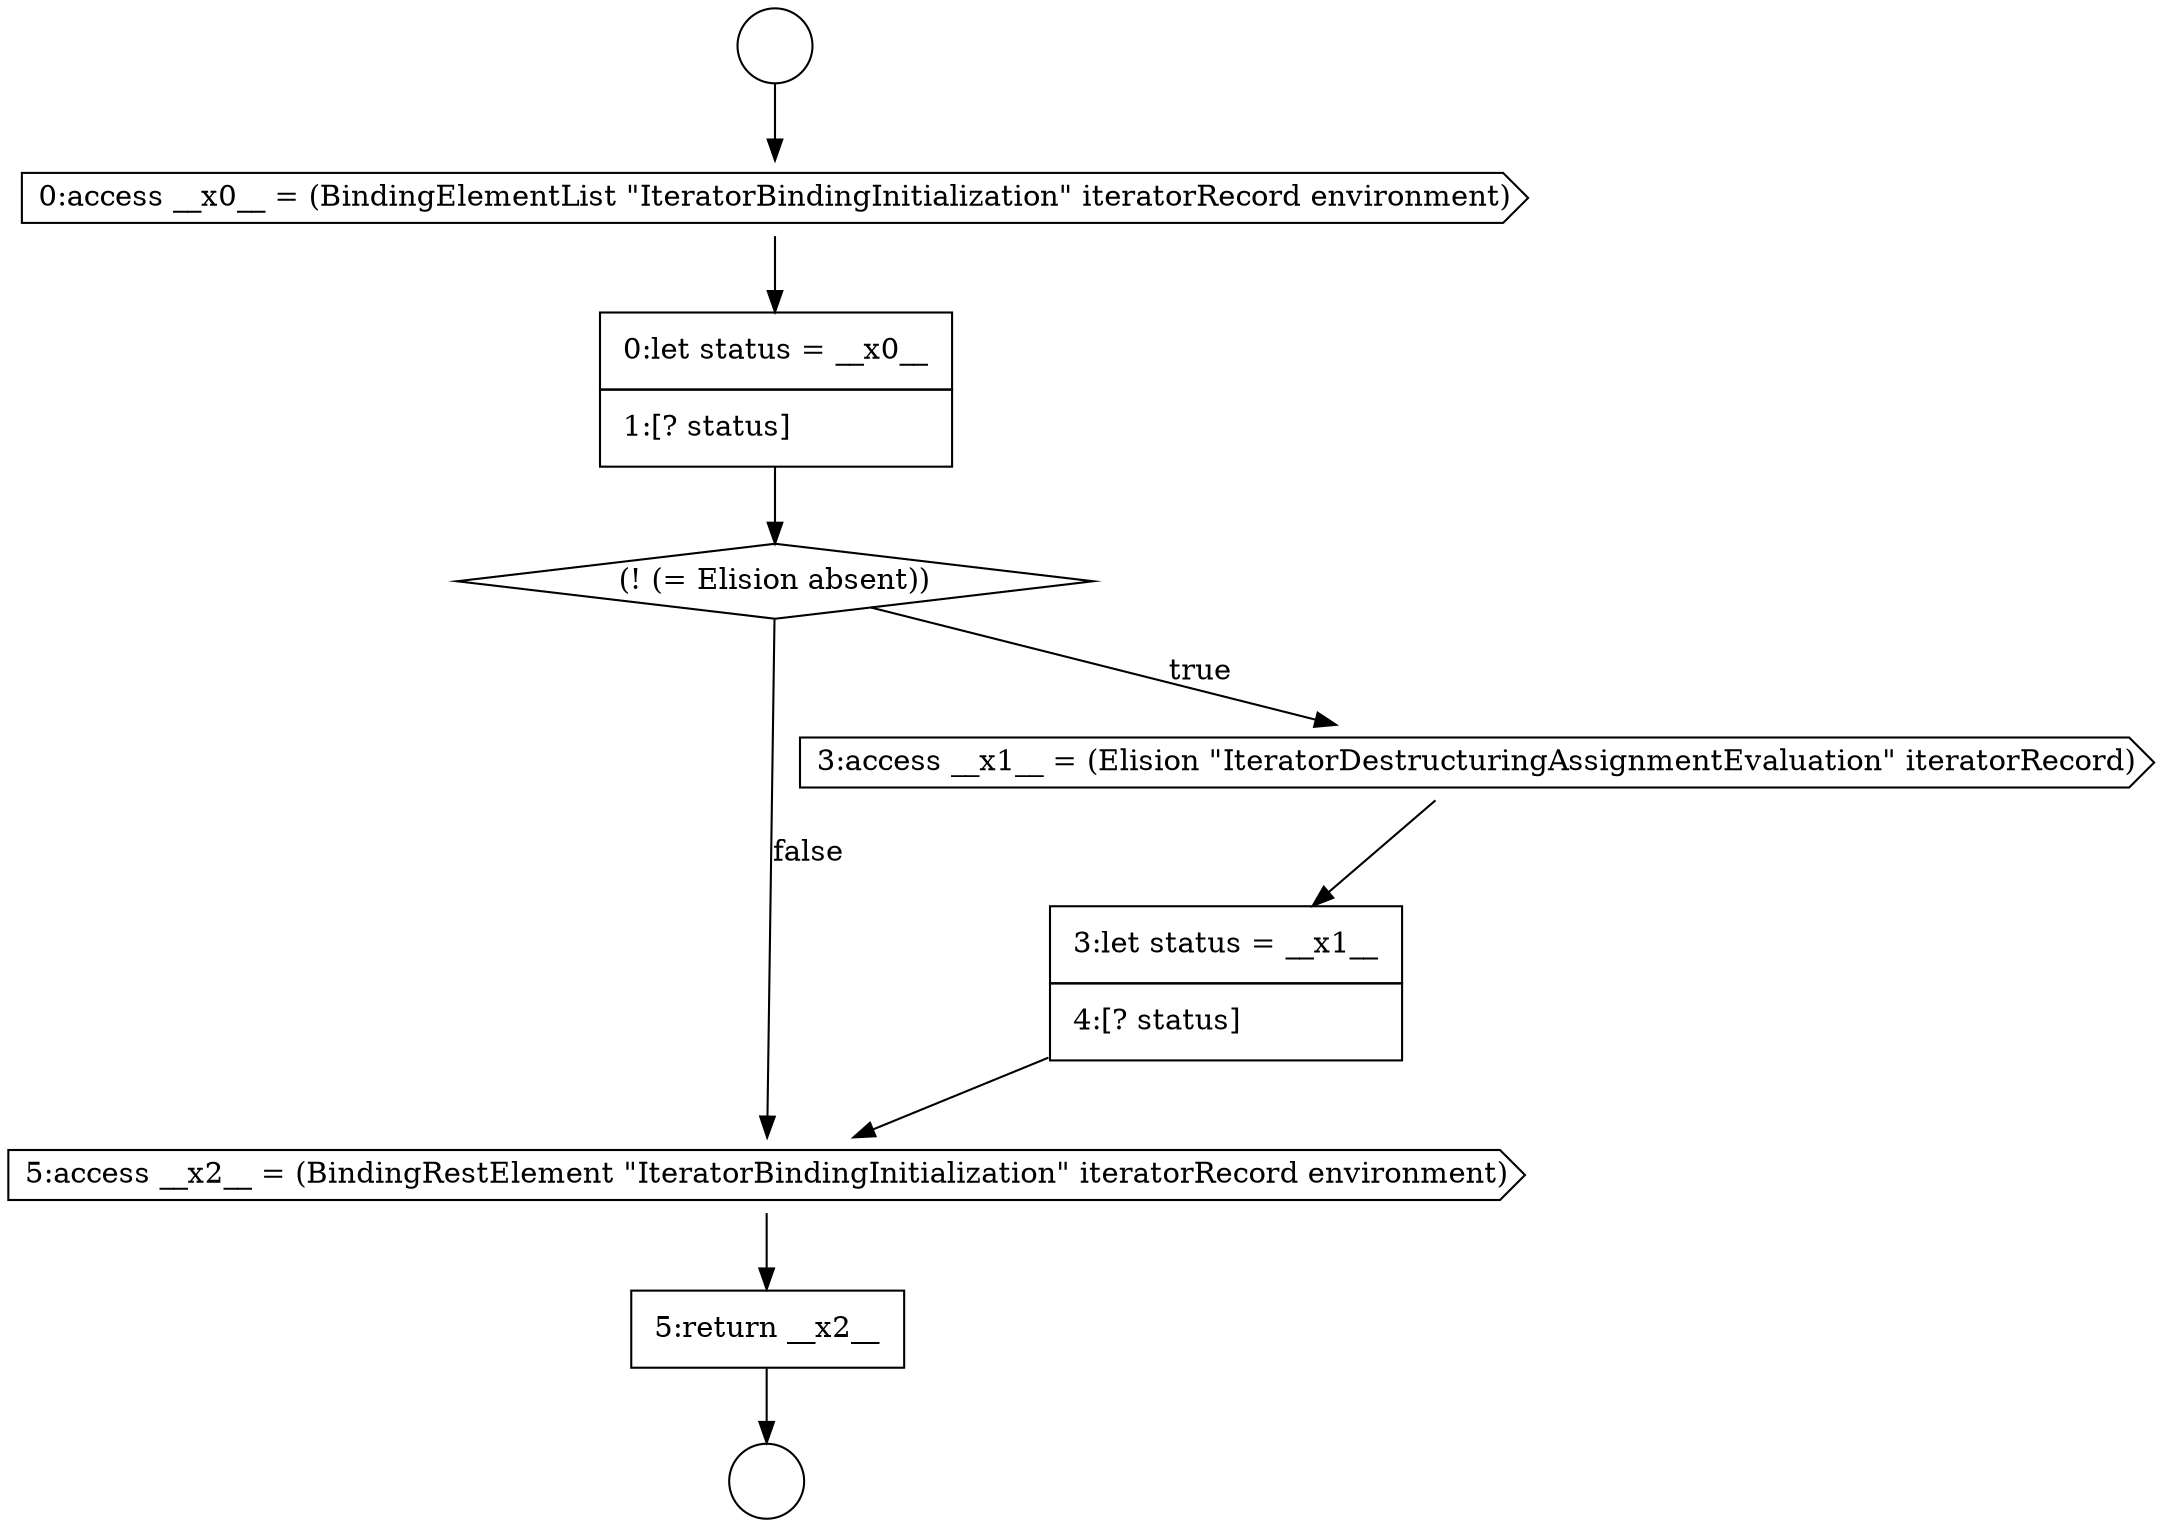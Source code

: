 digraph {
  node5906 [shape=circle label=" " color="black" fillcolor="white" style=filled]
  node5910 [shape=diamond, label=<<font color="black">(! (= Elision absent))</font>> color="black" fillcolor="white" style=filled]
  node5914 [shape=none, margin=0, label=<<font color="black">
    <table border="0" cellborder="1" cellspacing="0" cellpadding="10">
      <tr><td align="left">5:return __x2__</td></tr>
    </table>
  </font>> color="black" fillcolor="white" style=filled]
  node5909 [shape=none, margin=0, label=<<font color="black">
    <table border="0" cellborder="1" cellspacing="0" cellpadding="10">
      <tr><td align="left">0:let status = __x0__</td></tr>
      <tr><td align="left">1:[? status]</td></tr>
    </table>
  </font>> color="black" fillcolor="white" style=filled]
  node5908 [shape=cds, label=<<font color="black">0:access __x0__ = (BindingElementList &quot;IteratorBindingInitialization&quot; iteratorRecord environment)</font>> color="black" fillcolor="white" style=filled]
  node5912 [shape=none, margin=0, label=<<font color="black">
    <table border="0" cellborder="1" cellspacing="0" cellpadding="10">
      <tr><td align="left">3:let status = __x1__</td></tr>
      <tr><td align="left">4:[? status]</td></tr>
    </table>
  </font>> color="black" fillcolor="white" style=filled]
  node5907 [shape=circle label=" " color="black" fillcolor="white" style=filled]
  node5913 [shape=cds, label=<<font color="black">5:access __x2__ = (BindingRestElement &quot;IteratorBindingInitialization&quot; iteratorRecord environment)</font>> color="black" fillcolor="white" style=filled]
  node5911 [shape=cds, label=<<font color="black">3:access __x1__ = (Elision &quot;IteratorDestructuringAssignmentEvaluation&quot; iteratorRecord)</font>> color="black" fillcolor="white" style=filled]
  node5909 -> node5910 [ color="black"]
  node5912 -> node5913 [ color="black"]
  node5914 -> node5907 [ color="black"]
  node5910 -> node5911 [label=<<font color="black">true</font>> color="black"]
  node5910 -> node5913 [label=<<font color="black">false</font>> color="black"]
  node5911 -> node5912 [ color="black"]
  node5906 -> node5908 [ color="black"]
  node5908 -> node5909 [ color="black"]
  node5913 -> node5914 [ color="black"]
}
